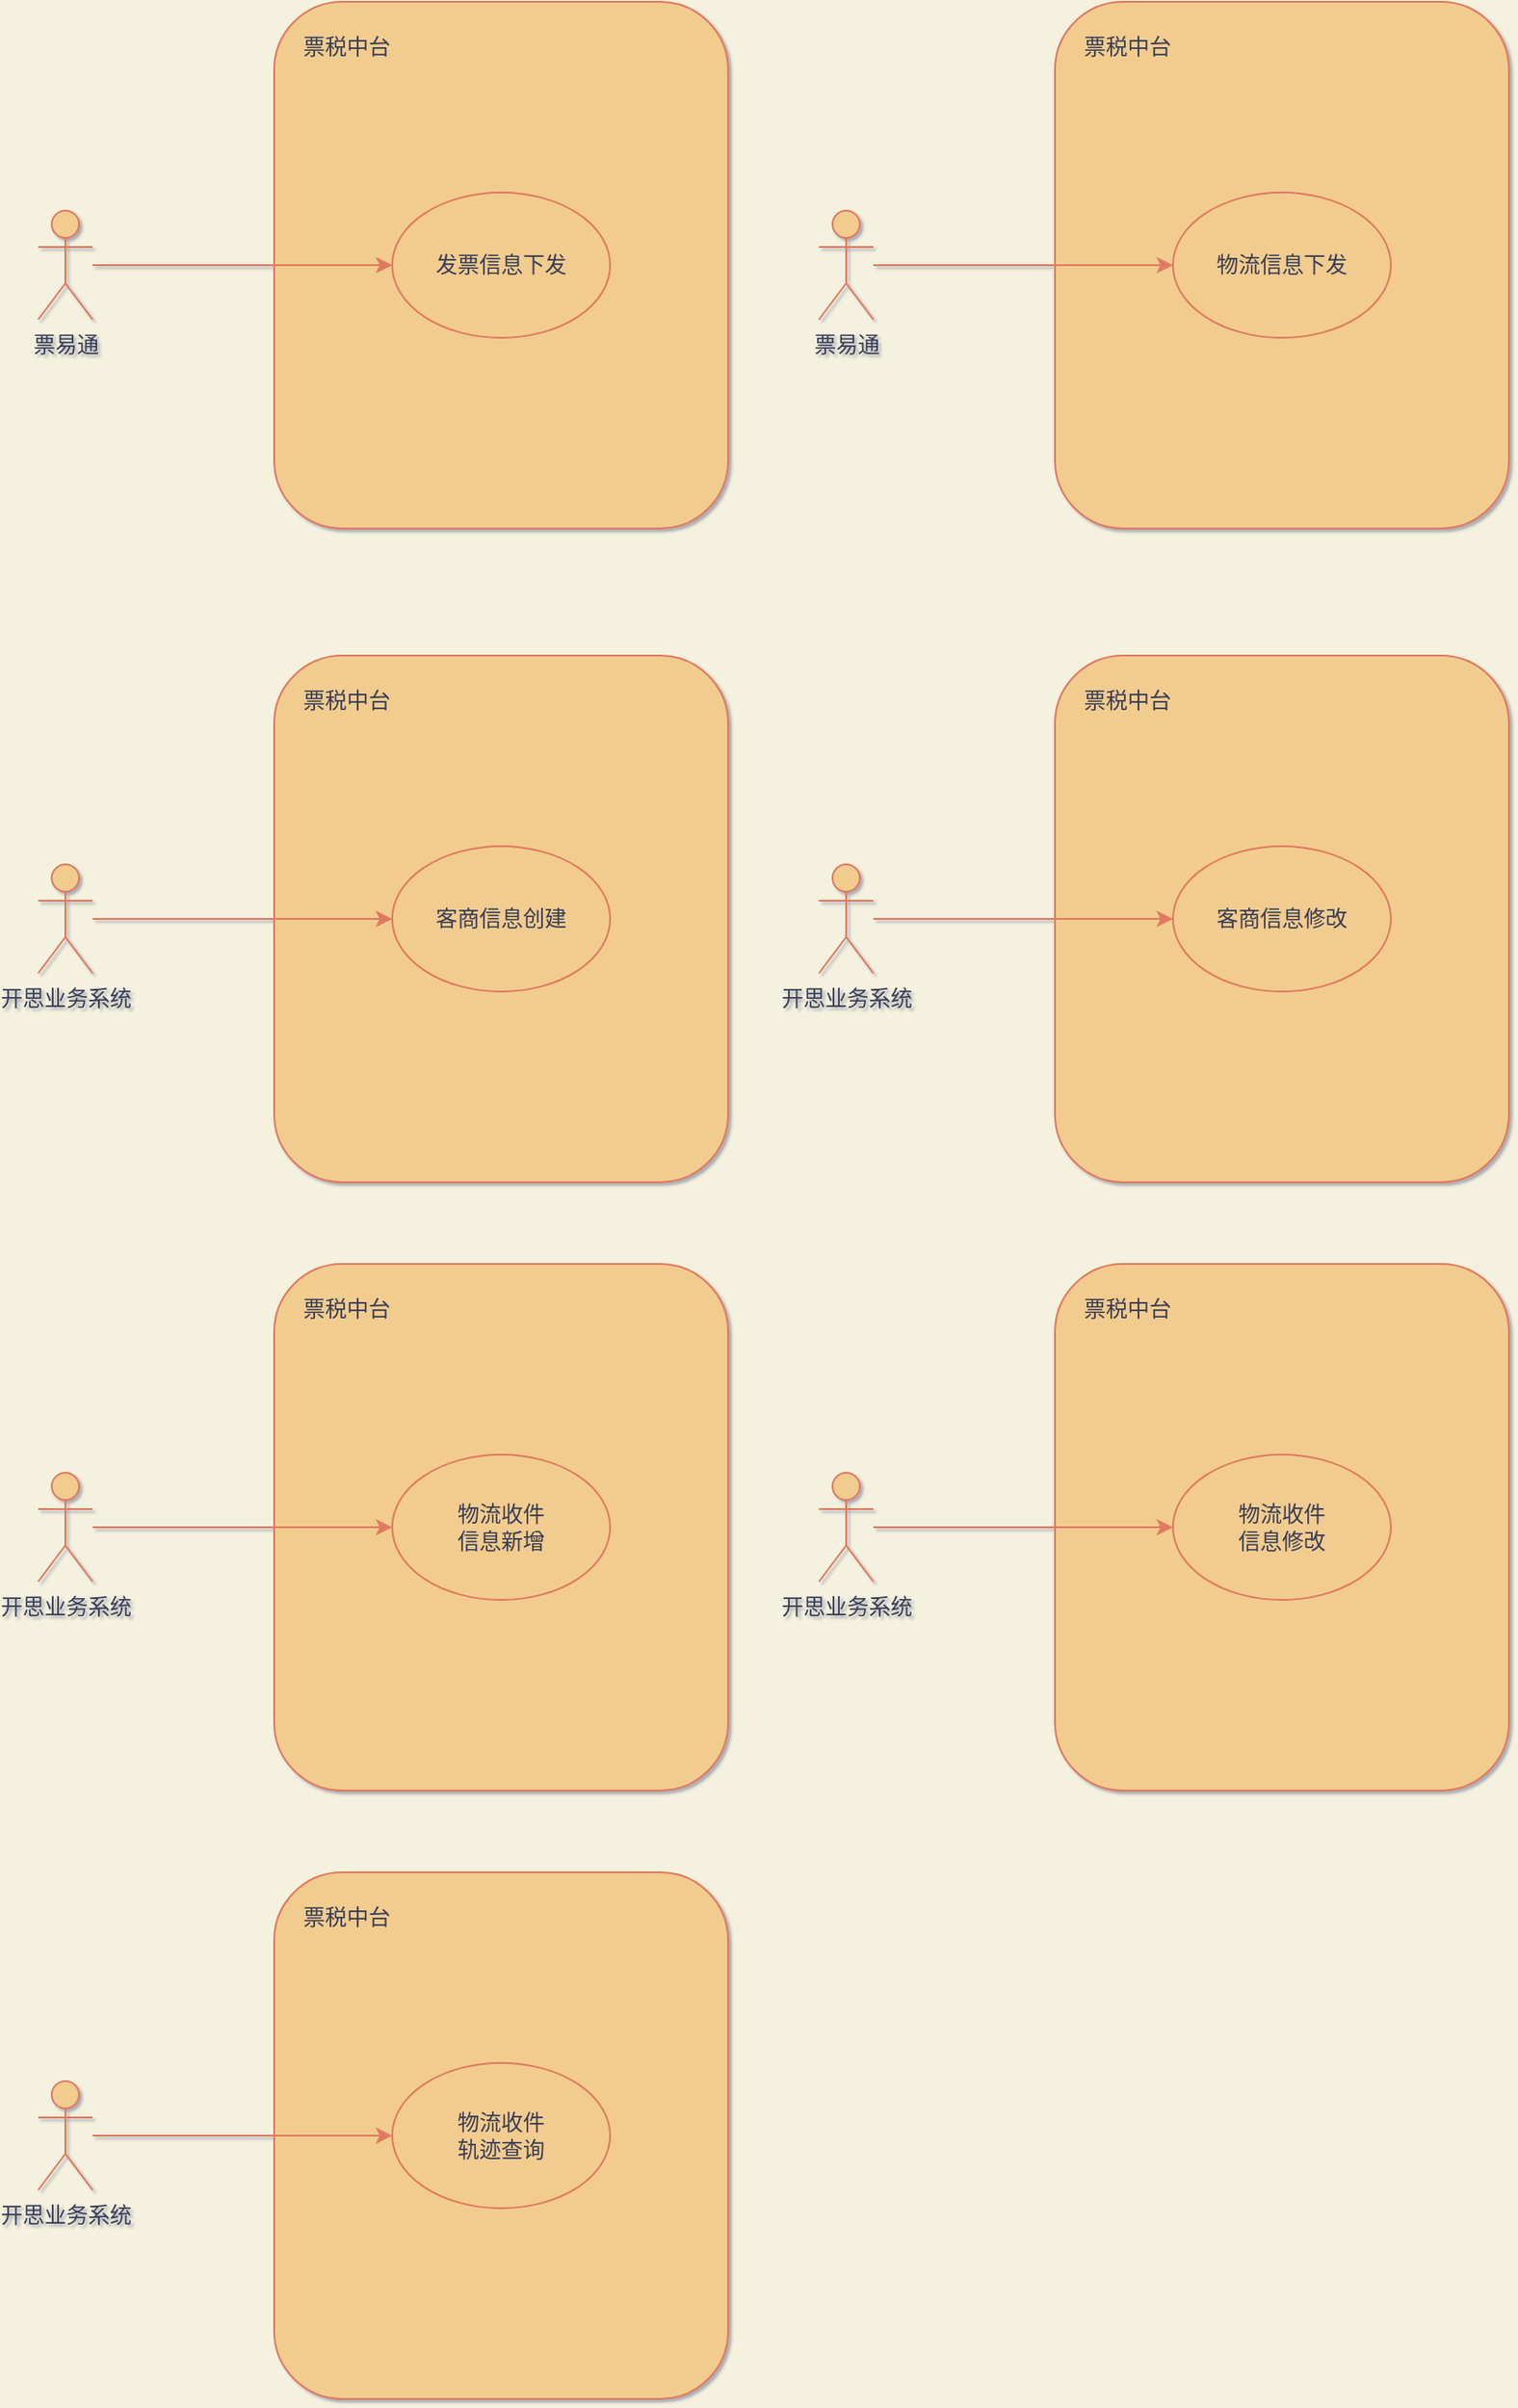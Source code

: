 <mxfile version="21.1.2" type="device" pages="2">
  <diagram id="dMWZvBeyB1IlHtsUsXym" name="用例图">
    <mxGraphModel dx="1870" dy="967" grid="1" gridSize="10" guides="1" tooltips="1" connect="1" arrows="1" fold="1" page="1" pageScale="1" pageWidth="1100" pageHeight="1700" background="#F4F1DE" math="0" shadow="1">
      <root>
        <mxCell id="0" />
        <mxCell id="1" parent="0" />
        <mxCell id="3" value="" style="whiteSpace=wrap;html=1;fillColor=#F2CC8F;strokeColor=#E07A5F;fontColor=#393C56;rounded=1;" parent="1" vertex="1">
          <mxGeometry x="200" y="10" width="250" height="290" as="geometry" />
        </mxCell>
        <mxCell id="2" value="发票信息下发" style="ellipse;whiteSpace=wrap;html=1;fillColor=#F2CC8F;strokeColor=#E07A5F;fontColor=#393C56;rounded=1;" parent="1" vertex="1">
          <mxGeometry x="265" y="115" width="120" height="80" as="geometry" />
        </mxCell>
        <mxCell id="4" value="票税中台" style="text;html=1;strokeColor=none;fillColor=none;align=center;verticalAlign=middle;whiteSpace=wrap;fontColor=#393C56;rounded=1;" parent="1" vertex="1">
          <mxGeometry x="210" y="20" width="60" height="30" as="geometry" />
        </mxCell>
        <mxCell id="10" style="edgeStyle=orthogonalEdgeStyle;orthogonalLoop=1;jettySize=auto;html=1;strokeColor=#E07A5F;fontColor=#393C56;labelBackgroundColor=#F4F1DE;" parent="1" source="6" target="2" edge="1">
          <mxGeometry relative="1" as="geometry" />
        </mxCell>
        <mxCell id="6" value="票易通" style="shape=umlActor;verticalLabelPosition=bottom;verticalAlign=top;html=1;outlineConnect=0;fillColor=#F2CC8F;strokeColor=#E07A5F;fontColor=#393C56;rounded=1;" parent="1" vertex="1">
          <mxGeometry x="70" y="125" width="30" height="60" as="geometry" />
        </mxCell>
        <mxCell id="12" value="" style="whiteSpace=wrap;html=1;fillColor=#F2CC8F;strokeColor=#E07A5F;fontColor=#393C56;rounded=1;" parent="1" vertex="1">
          <mxGeometry x="630" y="10" width="250" height="290" as="geometry" />
        </mxCell>
        <mxCell id="13" value="物流信息下发" style="ellipse;whiteSpace=wrap;html=1;fillColor=#F2CC8F;strokeColor=#E07A5F;fontColor=#393C56;rounded=1;" parent="1" vertex="1">
          <mxGeometry x="695" y="115" width="120" height="80" as="geometry" />
        </mxCell>
        <mxCell id="14" value="票税中台" style="text;html=1;strokeColor=none;fillColor=none;align=center;verticalAlign=middle;whiteSpace=wrap;fontColor=#393C56;rounded=1;" parent="1" vertex="1">
          <mxGeometry x="640" y="20" width="60" height="30" as="geometry" />
        </mxCell>
        <mxCell id="15" style="edgeStyle=orthogonalEdgeStyle;orthogonalLoop=1;jettySize=auto;html=1;strokeColor=#E07A5F;fontColor=#393C56;labelBackgroundColor=#F4F1DE;" parent="1" source="16" target="13" edge="1">
          <mxGeometry relative="1" as="geometry" />
        </mxCell>
        <mxCell id="16" value="票易通" style="shape=umlActor;verticalLabelPosition=bottom;verticalAlign=top;html=1;outlineConnect=0;fillColor=#F2CC8F;strokeColor=#E07A5F;fontColor=#393C56;rounded=1;" parent="1" vertex="1">
          <mxGeometry x="500" y="125" width="30" height="60" as="geometry" />
        </mxCell>
        <mxCell id="DAiYbC7BDkp9dD553wR8-16" value="" style="whiteSpace=wrap;html=1;fillColor=#F2CC8F;strokeColor=#E07A5F;fontColor=#393C56;rounded=1;" parent="1" vertex="1">
          <mxGeometry x="200" y="370" width="250" height="290" as="geometry" />
        </mxCell>
        <mxCell id="DAiYbC7BDkp9dD553wR8-17" value="客商信息创建" style="ellipse;whiteSpace=wrap;html=1;fillColor=#F2CC8F;strokeColor=#E07A5F;fontColor=#393C56;rounded=1;" parent="1" vertex="1">
          <mxGeometry x="265" y="475" width="120" height="80" as="geometry" />
        </mxCell>
        <mxCell id="DAiYbC7BDkp9dD553wR8-18" value="票税中台" style="text;html=1;strokeColor=none;fillColor=none;align=center;verticalAlign=middle;whiteSpace=wrap;fontColor=#393C56;rounded=1;" parent="1" vertex="1">
          <mxGeometry x="210" y="380" width="60" height="30" as="geometry" />
        </mxCell>
        <mxCell id="DAiYbC7BDkp9dD553wR8-19" style="edgeStyle=orthogonalEdgeStyle;orthogonalLoop=1;jettySize=auto;html=1;strokeColor=#E07A5F;fontColor=#393C56;labelBackgroundColor=#F4F1DE;" parent="1" source="DAiYbC7BDkp9dD553wR8-20" target="DAiYbC7BDkp9dD553wR8-17" edge="1">
          <mxGeometry relative="1" as="geometry" />
        </mxCell>
        <mxCell id="DAiYbC7BDkp9dD553wR8-20" value="开思业务系统" style="shape=umlActor;verticalLabelPosition=bottom;verticalAlign=top;html=1;outlineConnect=0;fillColor=#F2CC8F;strokeColor=#E07A5F;fontColor=#393C56;rounded=1;" parent="1" vertex="1">
          <mxGeometry x="70" y="485" width="30" height="60" as="geometry" />
        </mxCell>
        <mxCell id="DAiYbC7BDkp9dD553wR8-23" value="" style="whiteSpace=wrap;html=1;fillColor=#F2CC8F;strokeColor=#E07A5F;fontColor=#393C56;rounded=1;" parent="1" vertex="1">
          <mxGeometry x="630" y="370" width="250" height="290" as="geometry" />
        </mxCell>
        <mxCell id="DAiYbC7BDkp9dD553wR8-24" value="客商信息修改" style="ellipse;whiteSpace=wrap;html=1;fillColor=#F2CC8F;strokeColor=#E07A5F;fontColor=#393C56;rounded=1;" parent="1" vertex="1">
          <mxGeometry x="695" y="475" width="120" height="80" as="geometry" />
        </mxCell>
        <mxCell id="DAiYbC7BDkp9dD553wR8-25" value="票税中台" style="text;html=1;strokeColor=none;fillColor=none;align=center;verticalAlign=middle;whiteSpace=wrap;fontColor=#393C56;rounded=1;" parent="1" vertex="1">
          <mxGeometry x="640" y="380" width="60" height="30" as="geometry" />
        </mxCell>
        <mxCell id="DAiYbC7BDkp9dD553wR8-26" style="edgeStyle=orthogonalEdgeStyle;orthogonalLoop=1;jettySize=auto;html=1;strokeColor=#E07A5F;fontColor=#393C56;labelBackgroundColor=#F4F1DE;" parent="1" source="DAiYbC7BDkp9dD553wR8-27" target="DAiYbC7BDkp9dD553wR8-24" edge="1">
          <mxGeometry relative="1" as="geometry" />
        </mxCell>
        <mxCell id="DAiYbC7BDkp9dD553wR8-27" value="开思业务系统" style="shape=umlActor;verticalLabelPosition=bottom;verticalAlign=top;html=1;outlineConnect=0;fillColor=#F2CC8F;strokeColor=#E07A5F;fontColor=#393C56;rounded=1;" parent="1" vertex="1">
          <mxGeometry x="500" y="485" width="30" height="60" as="geometry" />
        </mxCell>
        <mxCell id="gk9RDhAe_utsdJB72tOk-17" value="" style="whiteSpace=wrap;html=1;fillColor=#F2CC8F;strokeColor=#E07A5F;fontColor=#393C56;rounded=1;" parent="1" vertex="1">
          <mxGeometry x="200" y="705" width="250" height="290" as="geometry" />
        </mxCell>
        <mxCell id="gk9RDhAe_utsdJB72tOk-18" value="物流收件&lt;br&gt;信息新增" style="ellipse;whiteSpace=wrap;html=1;fillColor=#F2CC8F;strokeColor=#E07A5F;fontColor=#393C56;rounded=1;" parent="1" vertex="1">
          <mxGeometry x="265" y="810" width="120" height="80" as="geometry" />
        </mxCell>
        <mxCell id="gk9RDhAe_utsdJB72tOk-19" value="票税中台" style="text;html=1;strokeColor=none;fillColor=none;align=center;verticalAlign=middle;whiteSpace=wrap;fontColor=#393C56;rounded=1;" parent="1" vertex="1">
          <mxGeometry x="210" y="715" width="60" height="30" as="geometry" />
        </mxCell>
        <mxCell id="gk9RDhAe_utsdJB72tOk-20" style="edgeStyle=orthogonalEdgeStyle;orthogonalLoop=1;jettySize=auto;html=1;strokeColor=#E07A5F;fontColor=#393C56;labelBackgroundColor=#F4F1DE;" parent="1" source="gk9RDhAe_utsdJB72tOk-21" target="gk9RDhAe_utsdJB72tOk-18" edge="1">
          <mxGeometry relative="1" as="geometry" />
        </mxCell>
        <mxCell id="gk9RDhAe_utsdJB72tOk-21" value="开思业务系统" style="shape=umlActor;verticalLabelPosition=bottom;verticalAlign=top;html=1;outlineConnect=0;fillColor=#F2CC8F;strokeColor=#E07A5F;fontColor=#393C56;rounded=1;" parent="1" vertex="1">
          <mxGeometry x="70" y="820" width="30" height="60" as="geometry" />
        </mxCell>
        <mxCell id="gk9RDhAe_utsdJB72tOk-22" value="" style="whiteSpace=wrap;html=1;fillColor=#F2CC8F;strokeColor=#E07A5F;fontColor=#393C56;rounded=1;" parent="1" vertex="1">
          <mxGeometry x="630" y="705" width="250" height="290" as="geometry" />
        </mxCell>
        <mxCell id="gk9RDhAe_utsdJB72tOk-23" value="物流收件&lt;br&gt;信息修改" style="ellipse;whiteSpace=wrap;html=1;fillColor=#F2CC8F;strokeColor=#E07A5F;fontColor=#393C56;rounded=1;" parent="1" vertex="1">
          <mxGeometry x="695" y="810" width="120" height="80" as="geometry" />
        </mxCell>
        <mxCell id="gk9RDhAe_utsdJB72tOk-24" value="票税中台" style="text;html=1;strokeColor=none;fillColor=none;align=center;verticalAlign=middle;whiteSpace=wrap;fontColor=#393C56;rounded=1;" parent="1" vertex="1">
          <mxGeometry x="640" y="715" width="60" height="30" as="geometry" />
        </mxCell>
        <mxCell id="gk9RDhAe_utsdJB72tOk-25" style="edgeStyle=orthogonalEdgeStyle;orthogonalLoop=1;jettySize=auto;html=1;strokeColor=#E07A5F;fontColor=#393C56;labelBackgroundColor=#F4F1DE;" parent="1" source="gk9RDhAe_utsdJB72tOk-26" target="gk9RDhAe_utsdJB72tOk-23" edge="1">
          <mxGeometry relative="1" as="geometry" />
        </mxCell>
        <mxCell id="gk9RDhAe_utsdJB72tOk-26" value="开思业务系统" style="shape=umlActor;verticalLabelPosition=bottom;verticalAlign=top;html=1;outlineConnect=0;fillColor=#F2CC8F;strokeColor=#E07A5F;fontColor=#393C56;rounded=1;" parent="1" vertex="1">
          <mxGeometry x="500" y="820" width="30" height="60" as="geometry" />
        </mxCell>
        <mxCell id="-P2Q3Jjph_4IblTowcRd-16" value="" style="whiteSpace=wrap;html=1;fillColor=#F2CC8F;strokeColor=#E07A5F;fontColor=#393C56;rounded=1;" parent="1" vertex="1">
          <mxGeometry x="200" y="1040" width="250" height="290" as="geometry" />
        </mxCell>
        <mxCell id="-P2Q3Jjph_4IblTowcRd-17" value="物流收件&lt;br&gt;轨迹查询" style="ellipse;whiteSpace=wrap;html=1;fillColor=#F2CC8F;strokeColor=#E07A5F;fontColor=#393C56;rounded=1;" parent="1" vertex="1">
          <mxGeometry x="265" y="1145" width="120" height="80" as="geometry" />
        </mxCell>
        <mxCell id="-P2Q3Jjph_4IblTowcRd-18" value="票税中台" style="text;html=1;strokeColor=none;fillColor=none;align=center;verticalAlign=middle;whiteSpace=wrap;fontColor=#393C56;rounded=1;" parent="1" vertex="1">
          <mxGeometry x="210" y="1050" width="60" height="30" as="geometry" />
        </mxCell>
        <mxCell id="-P2Q3Jjph_4IblTowcRd-19" style="edgeStyle=orthogonalEdgeStyle;orthogonalLoop=1;jettySize=auto;html=1;strokeColor=#E07A5F;fontColor=#393C56;labelBackgroundColor=#F4F1DE;" parent="1" source="-P2Q3Jjph_4IblTowcRd-20" target="-P2Q3Jjph_4IblTowcRd-17" edge="1">
          <mxGeometry relative="1" as="geometry" />
        </mxCell>
        <mxCell id="-P2Q3Jjph_4IblTowcRd-20" value="开思业务系统" style="shape=umlActor;verticalLabelPosition=bottom;verticalAlign=top;html=1;outlineConnect=0;fillColor=#F2CC8F;strokeColor=#E07A5F;fontColor=#393C56;rounded=1;" parent="1" vertex="1">
          <mxGeometry x="70" y="1155" width="30" height="60" as="geometry" />
        </mxCell>
      </root>
    </mxGraphModel>
  </diagram>
  <diagram id="gkzgLSNdbZU6Xv_xWxcU" name="业务流程图">
    <mxGraphModel dx="1870" dy="967" grid="1" gridSize="10" guides="1" tooltips="1" connect="1" arrows="1" fold="1" page="1" pageScale="1" pageWidth="827" pageHeight="1169" math="0" shadow="0">
      <root>
        <mxCell id="0" />
        <mxCell id="1" parent="0" />
        <mxCell id="qVlfFYYLNlWTU9VFq-ge-1" value="客商信息" style="swimlane;childLayout=stackLayout;resizeParent=1;resizeParentMax=0;startSize=20;html=1;" parent="1" vertex="1">
          <mxGeometry x="40" y="20" width="670" height="330" as="geometry" />
        </mxCell>
        <mxCell id="qVlfFYYLNlWTU9VFq-ge-2" value="业务系统" style="swimlane;startSize=20;html=1;" parent="qVlfFYYLNlWTU9VFq-ge-1" vertex="1">
          <mxGeometry y="20" width="230" height="310" as="geometry" />
        </mxCell>
        <mxCell id="qVlfFYYLNlWTU9VFq-ge-12" value="" style="edgeStyle=orthogonalEdgeStyle;rounded=0;orthogonalLoop=1;jettySize=auto;html=1;" parent="qVlfFYYLNlWTU9VFq-ge-2" source="qVlfFYYLNlWTU9VFq-ge-7" target="qVlfFYYLNlWTU9VFq-ge-8" edge="1">
          <mxGeometry relative="1" as="geometry" />
        </mxCell>
        <mxCell id="qVlfFYYLNlWTU9VFq-ge-7" value="开始" style="ellipse;whiteSpace=wrap;html=1;" parent="qVlfFYYLNlWTU9VFq-ge-2" vertex="1">
          <mxGeometry x="55.0" y="30" width="120" height="80" as="geometry" />
        </mxCell>
        <mxCell id="qVlfFYYLNlWTU9VFq-ge-8" value="客商信息填写" style="rounded=0;whiteSpace=wrap;html=1;" parent="qVlfFYYLNlWTU9VFq-ge-2" vertex="1">
          <mxGeometry x="55.0" y="150" width="120" height="60" as="geometry" />
        </mxCell>
        <mxCell id="qVlfFYYLNlWTU9VFq-ge-3" value="票税服务" style="swimlane;startSize=20;html=1;" parent="qVlfFYYLNlWTU9VFq-ge-1" vertex="1">
          <mxGeometry x="230" y="20" width="220" height="310" as="geometry" />
        </mxCell>
        <mxCell id="d65mExVsu00dWosArqFU-3" style="edgeStyle=orthogonalEdgeStyle;rounded=0;orthogonalLoop=1;jettySize=auto;html=1;exitX=0.5;exitY=1;exitDx=0;exitDy=0;dashed=1;" parent="qVlfFYYLNlWTU9VFq-ge-3" source="qVlfFYYLNlWTU9VFq-ge-10" edge="1">
          <mxGeometry relative="1" as="geometry">
            <mxPoint x="105" y="210" as="targetPoint" />
          </mxGeometry>
        </mxCell>
        <mxCell id="d65mExVsu00dWosArqFU-5" style="edgeStyle=orthogonalEdgeStyle;rounded=0;orthogonalLoop=1;jettySize=auto;html=1;exitX=0.5;exitY=1;exitDx=0;exitDy=0;dashed=1;" parent="qVlfFYYLNlWTU9VFq-ge-3" source="qVlfFYYLNlWTU9VFq-ge-10" edge="1">
          <mxGeometry relative="1" as="geometry">
            <mxPoint x="105" y="210" as="targetPoint" />
          </mxGeometry>
        </mxCell>
        <mxCell id="d65mExVsu00dWosArqFU-7" style="edgeStyle=orthogonalEdgeStyle;rounded=0;orthogonalLoop=1;jettySize=auto;html=1;exitX=0.5;exitY=1;exitDx=0;exitDy=0;entryX=0.5;entryY=0;entryDx=0;entryDy=0;entryPerimeter=0;dashed=1;" parent="qVlfFYYLNlWTU9VFq-ge-3" source="qVlfFYYLNlWTU9VFq-ge-10" target="d65mExVsu00dWosArqFU-6" edge="1">
          <mxGeometry relative="1" as="geometry" />
        </mxCell>
        <mxCell id="qVlfFYYLNlWTU9VFq-ge-10" value="数据校验&lt;br&gt;适配票易通" style="rounded=0;whiteSpace=wrap;html=1;" parent="qVlfFYYLNlWTU9VFq-ge-3" vertex="1">
          <mxGeometry x="45.0" y="150" width="120" height="60" as="geometry" />
        </mxCell>
        <mxCell id="d65mExVsu00dWosArqFU-6" value="" style="shape=cylinder3;whiteSpace=wrap;html=1;boundedLbl=1;backgroundOutline=1;size=15;" parent="qVlfFYYLNlWTU9VFq-ge-3" vertex="1">
          <mxGeometry x="75" y="230" width="60" height="80" as="geometry" />
        </mxCell>
        <mxCell id="qVlfFYYLNlWTU9VFq-ge-4" value="票易通" style="swimlane;startSize=20;html=1;" parent="qVlfFYYLNlWTU9VFq-ge-1" vertex="1">
          <mxGeometry x="450" y="20" width="220" height="310" as="geometry" />
        </mxCell>
        <mxCell id="qVlfFYYLNlWTU9VFq-ge-11" value="开票系统" style="rounded=0;whiteSpace=wrap;html=1;" parent="qVlfFYYLNlWTU9VFq-ge-4" vertex="1">
          <mxGeometry x="50.0" y="150" width="120" height="60" as="geometry" />
        </mxCell>
        <mxCell id="qVlfFYYLNlWTU9VFq-ge-13" style="edgeStyle=orthogonalEdgeStyle;rounded=0;orthogonalLoop=1;jettySize=auto;html=1;entryX=0;entryY=0.5;entryDx=0;entryDy=0;" parent="qVlfFYYLNlWTU9VFq-ge-1" source="qVlfFYYLNlWTU9VFq-ge-8" target="qVlfFYYLNlWTU9VFq-ge-10" edge="1">
          <mxGeometry relative="1" as="geometry" />
        </mxCell>
        <mxCell id="qVlfFYYLNlWTU9VFq-ge-14" style="edgeStyle=orthogonalEdgeStyle;rounded=0;orthogonalLoop=1;jettySize=auto;html=1;" parent="qVlfFYYLNlWTU9VFq-ge-1" source="qVlfFYYLNlWTU9VFq-ge-10" target="qVlfFYYLNlWTU9VFq-ge-11" edge="1">
          <mxGeometry relative="1" as="geometry" />
        </mxCell>
        <mxCell id="d65mExVsu00dWosArqFU-1" style="edgeStyle=orthogonalEdgeStyle;rounded=0;orthogonalLoop=1;jettySize=auto;html=1;exitX=0;exitY=0.75;exitDx=0;exitDy=0;entryX=1;entryY=0.75;entryDx=0;entryDy=0;dashed=1;" parent="qVlfFYYLNlWTU9VFq-ge-1" source="qVlfFYYLNlWTU9VFq-ge-11" target="qVlfFYYLNlWTU9VFq-ge-10" edge="1">
          <mxGeometry relative="1" as="geometry" />
        </mxCell>
        <mxCell id="5iINdcn0qVkbFbW-n-X_-1" value="发票收件信息" style="swimlane;childLayout=stackLayout;resizeParent=1;resizeParentMax=0;startSize=20;html=1;" parent="1" vertex="1">
          <mxGeometry x="40" y="370" width="670" height="330" as="geometry" />
        </mxCell>
        <mxCell id="5iINdcn0qVkbFbW-n-X_-2" value="业务系统" style="swimlane;startSize=20;html=1;" parent="5iINdcn0qVkbFbW-n-X_-1" vertex="1">
          <mxGeometry y="20" width="230" height="310" as="geometry" />
        </mxCell>
        <mxCell id="5iINdcn0qVkbFbW-n-X_-3" value="" style="edgeStyle=orthogonalEdgeStyle;rounded=0;orthogonalLoop=1;jettySize=auto;html=1;" parent="5iINdcn0qVkbFbW-n-X_-2" source="5iINdcn0qVkbFbW-n-X_-4" target="5iINdcn0qVkbFbW-n-X_-5" edge="1">
          <mxGeometry relative="1" as="geometry" />
        </mxCell>
        <mxCell id="5iINdcn0qVkbFbW-n-X_-4" value="开始" style="ellipse;whiteSpace=wrap;html=1;" parent="5iINdcn0qVkbFbW-n-X_-2" vertex="1">
          <mxGeometry x="55.0" y="30" width="120" height="80" as="geometry" />
        </mxCell>
        <mxCell id="5iINdcn0qVkbFbW-n-X_-5" value="&lt;span style=&quot;color: #172b4d;&quot;&gt;发票收件&lt;br&gt;地址&lt;/span&gt;填写" style="rounded=0;whiteSpace=wrap;html=1;" parent="5iINdcn0qVkbFbW-n-X_-2" vertex="1">
          <mxGeometry x="55.0" y="150" width="120" height="60" as="geometry" />
        </mxCell>
        <mxCell id="5iINdcn0qVkbFbW-n-X_-6" value="票税服务" style="swimlane;startSize=20;html=1;" parent="5iINdcn0qVkbFbW-n-X_-1" vertex="1">
          <mxGeometry x="230" y="20" width="220" height="310" as="geometry" />
        </mxCell>
        <mxCell id="d65mExVsu00dWosArqFU-9" style="edgeStyle=orthogonalEdgeStyle;rounded=0;orthogonalLoop=1;jettySize=auto;html=1;exitX=0.5;exitY=1;exitDx=0;exitDy=0;dashed=1;" parent="5iINdcn0qVkbFbW-n-X_-6" source="5iINdcn0qVkbFbW-n-X_-7" target="d65mExVsu00dWosArqFU-8" edge="1">
          <mxGeometry relative="1" as="geometry" />
        </mxCell>
        <mxCell id="5iINdcn0qVkbFbW-n-X_-7" value="数据校验&lt;br&gt;适配票易通" style="rounded=0;whiteSpace=wrap;html=1;" parent="5iINdcn0qVkbFbW-n-X_-6" vertex="1">
          <mxGeometry x="45.0" y="150" width="120" height="60" as="geometry" />
        </mxCell>
        <mxCell id="d65mExVsu00dWosArqFU-8" value="" style="shape=cylinder3;whiteSpace=wrap;html=1;boundedLbl=1;backgroundOutline=1;size=15;" parent="5iINdcn0qVkbFbW-n-X_-6" vertex="1">
          <mxGeometry x="75" y="230" width="60" height="80" as="geometry" />
        </mxCell>
        <mxCell id="5iINdcn0qVkbFbW-n-X_-8" value="票易通" style="swimlane;startSize=20;html=1;" parent="5iINdcn0qVkbFbW-n-X_-1" vertex="1">
          <mxGeometry x="450" y="20" width="220" height="310" as="geometry" />
        </mxCell>
        <mxCell id="5iINdcn0qVkbFbW-n-X_-9" value="开票系统" style="rounded=0;whiteSpace=wrap;html=1;" parent="5iINdcn0qVkbFbW-n-X_-8" vertex="1">
          <mxGeometry x="50.0" y="150" width="120" height="60" as="geometry" />
        </mxCell>
        <mxCell id="5iINdcn0qVkbFbW-n-X_-10" style="edgeStyle=orthogonalEdgeStyle;rounded=0;orthogonalLoop=1;jettySize=auto;html=1;entryX=0;entryY=0.5;entryDx=0;entryDy=0;" parent="5iINdcn0qVkbFbW-n-X_-1" source="5iINdcn0qVkbFbW-n-X_-5" target="5iINdcn0qVkbFbW-n-X_-7" edge="1">
          <mxGeometry relative="1" as="geometry" />
        </mxCell>
        <mxCell id="5iINdcn0qVkbFbW-n-X_-11" style="edgeStyle=orthogonalEdgeStyle;rounded=0;orthogonalLoop=1;jettySize=auto;html=1;" parent="5iINdcn0qVkbFbW-n-X_-1" source="5iINdcn0qVkbFbW-n-X_-7" target="5iINdcn0qVkbFbW-n-X_-9" edge="1">
          <mxGeometry relative="1" as="geometry" />
        </mxCell>
        <mxCell id="fb9gdEAOcBXFzYLAYt56-2" value="发票收件信息" style="swimlane;childLayout=stackLayout;resizeParent=1;resizeParentMax=0;startSize=20;html=1;" parent="1" vertex="1">
          <mxGeometry x="40" y="720" width="670" height="330" as="geometry" />
        </mxCell>
        <mxCell id="fb9gdEAOcBXFzYLAYt56-3" value="业务系统" style="swimlane;startSize=20;html=1;" parent="fb9gdEAOcBXFzYLAYt56-2" vertex="1">
          <mxGeometry y="20" width="230" height="310" as="geometry" />
        </mxCell>
        <mxCell id="fb9gdEAOcBXFzYLAYt56-4" value="" style="edgeStyle=orthogonalEdgeStyle;rounded=0;orthogonalLoop=1;jettySize=auto;html=1;" parent="fb9gdEAOcBXFzYLAYt56-3" source="fb9gdEAOcBXFzYLAYt56-5" target="fb9gdEAOcBXFzYLAYt56-6" edge="1">
          <mxGeometry relative="1" as="geometry" />
        </mxCell>
        <mxCell id="fb9gdEAOcBXFzYLAYt56-5" value="开始" style="ellipse;whiteSpace=wrap;html=1;" parent="fb9gdEAOcBXFzYLAYt56-3" vertex="1">
          <mxGeometry x="55.0" y="30" width="120" height="80" as="geometry" />
        </mxCell>
        <mxCell id="fb9gdEAOcBXFzYLAYt56-6" value="&lt;font color=&quot;#172b4d&quot;&gt;查看发票信息&lt;/font&gt;" style="rounded=0;whiteSpace=wrap;html=1;" parent="fb9gdEAOcBXFzYLAYt56-3" vertex="1">
          <mxGeometry x="55.0" y="150" width="120" height="60" as="geometry" />
        </mxCell>
        <mxCell id="fb9gdEAOcBXFzYLAYt56-7" value="票税服务" style="swimlane;startSize=20;html=1;" parent="fb9gdEAOcBXFzYLAYt56-2" vertex="1">
          <mxGeometry x="230" y="20" width="220" height="310" as="geometry" />
        </mxCell>
        <mxCell id="fb9gdEAOcBXFzYLAYt56-8" value="查看物流轨迹" style="rounded=0;whiteSpace=wrap;html=1;" parent="fb9gdEAOcBXFzYLAYt56-7" vertex="1">
          <mxGeometry x="45.0" y="150" width="120" height="60" as="geometry" />
        </mxCell>
        <mxCell id="fb9gdEAOcBXFzYLAYt56-9" value="票易通" style="swimlane;startSize=20;html=1;" parent="fb9gdEAOcBXFzYLAYt56-2" vertex="1">
          <mxGeometry x="450" y="20" width="220" height="310" as="geometry" />
        </mxCell>
        <mxCell id="fb9gdEAOcBXFzYLAYt56-10" value="开票系统" style="rounded=0;whiteSpace=wrap;html=1;" parent="fb9gdEAOcBXFzYLAYt56-9" vertex="1">
          <mxGeometry x="50.0" y="150" width="120" height="60" as="geometry" />
        </mxCell>
        <mxCell id="fb9gdEAOcBXFzYLAYt56-11" style="edgeStyle=orthogonalEdgeStyle;rounded=0;orthogonalLoop=1;jettySize=auto;html=1;entryX=0;entryY=0.5;entryDx=0;entryDy=0;" parent="fb9gdEAOcBXFzYLAYt56-2" source="fb9gdEAOcBXFzYLAYt56-6" target="fb9gdEAOcBXFzYLAYt56-8" edge="1">
          <mxGeometry relative="1" as="geometry" />
        </mxCell>
        <mxCell id="fb9gdEAOcBXFzYLAYt56-12" style="edgeStyle=orthogonalEdgeStyle;rounded=0;orthogonalLoop=1;jettySize=auto;html=1;" parent="fb9gdEAOcBXFzYLAYt56-2" source="fb9gdEAOcBXFzYLAYt56-8" target="fb9gdEAOcBXFzYLAYt56-10" edge="1">
          <mxGeometry relative="1" as="geometry" />
        </mxCell>
      </root>
    </mxGraphModel>
  </diagram>
</mxfile>
